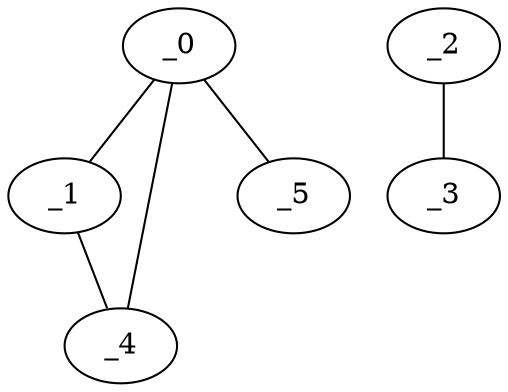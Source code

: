 graph FP1_0110 {
	_0	 [x="0.74",
		y="2.78"];
	_1	 [x="0.174711",
		y="0.900215"];
	_0 -- _1;
	_4	 [x="2.04396",
		y="2.31281"];
	_0 -- _4;
	_5	 [x="0.880992",
		y="2.05923"];
	_0 -- _5;
	_1 -- _4;
	_2	 [x="0.988308",
		y="1.11684"];
	_3	 [x="1.71037",
		y="1.696"];
	_2 -- _3;
}
